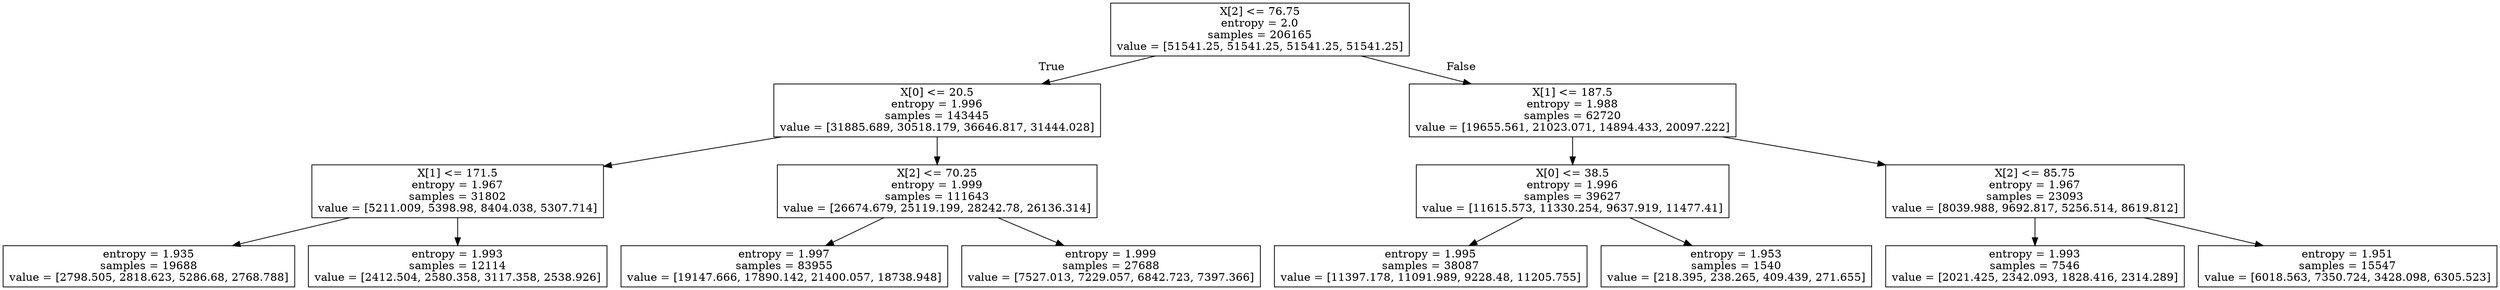 digraph Tree {
node [shape=box] ;
0 [label="X[2] <= 76.75\nentropy = 2.0\nsamples = 206165\nvalue = [51541.25, 51541.25, 51541.25, 51541.25]"] ;
1 [label="X[0] <= 20.5\nentropy = 1.996\nsamples = 143445\nvalue = [31885.689, 30518.179, 36646.817, 31444.028]"] ;
0 -> 1 [labeldistance=2.5, labelangle=45, headlabel="True"] ;
2 [label="X[1] <= 171.5\nentropy = 1.967\nsamples = 31802\nvalue = [5211.009, 5398.98, 8404.038, 5307.714]"] ;
1 -> 2 ;
3 [label="entropy = 1.935\nsamples = 19688\nvalue = [2798.505, 2818.623, 5286.68, 2768.788]"] ;
2 -> 3 ;
4 [label="entropy = 1.993\nsamples = 12114\nvalue = [2412.504, 2580.358, 3117.358, 2538.926]"] ;
2 -> 4 ;
5 [label="X[2] <= 70.25\nentropy = 1.999\nsamples = 111643\nvalue = [26674.679, 25119.199, 28242.78, 26136.314]"] ;
1 -> 5 ;
6 [label="entropy = 1.997\nsamples = 83955\nvalue = [19147.666, 17890.142, 21400.057, 18738.948]"] ;
5 -> 6 ;
7 [label="entropy = 1.999\nsamples = 27688\nvalue = [7527.013, 7229.057, 6842.723, 7397.366]"] ;
5 -> 7 ;
8 [label="X[1] <= 187.5\nentropy = 1.988\nsamples = 62720\nvalue = [19655.561, 21023.071, 14894.433, 20097.222]"] ;
0 -> 8 [labeldistance=2.5, labelangle=-45, headlabel="False"] ;
9 [label="X[0] <= 38.5\nentropy = 1.996\nsamples = 39627\nvalue = [11615.573, 11330.254, 9637.919, 11477.41]"] ;
8 -> 9 ;
10 [label="entropy = 1.995\nsamples = 38087\nvalue = [11397.178, 11091.989, 9228.48, 11205.755]"] ;
9 -> 10 ;
11 [label="entropy = 1.953\nsamples = 1540\nvalue = [218.395, 238.265, 409.439, 271.655]"] ;
9 -> 11 ;
12 [label="X[2] <= 85.75\nentropy = 1.967\nsamples = 23093\nvalue = [8039.988, 9692.817, 5256.514, 8619.812]"] ;
8 -> 12 ;
13 [label="entropy = 1.993\nsamples = 7546\nvalue = [2021.425, 2342.093, 1828.416, 2314.289]"] ;
12 -> 13 ;
14 [label="entropy = 1.951\nsamples = 15547\nvalue = [6018.563, 7350.724, 3428.098, 6305.523]"] ;
12 -> 14 ;
}